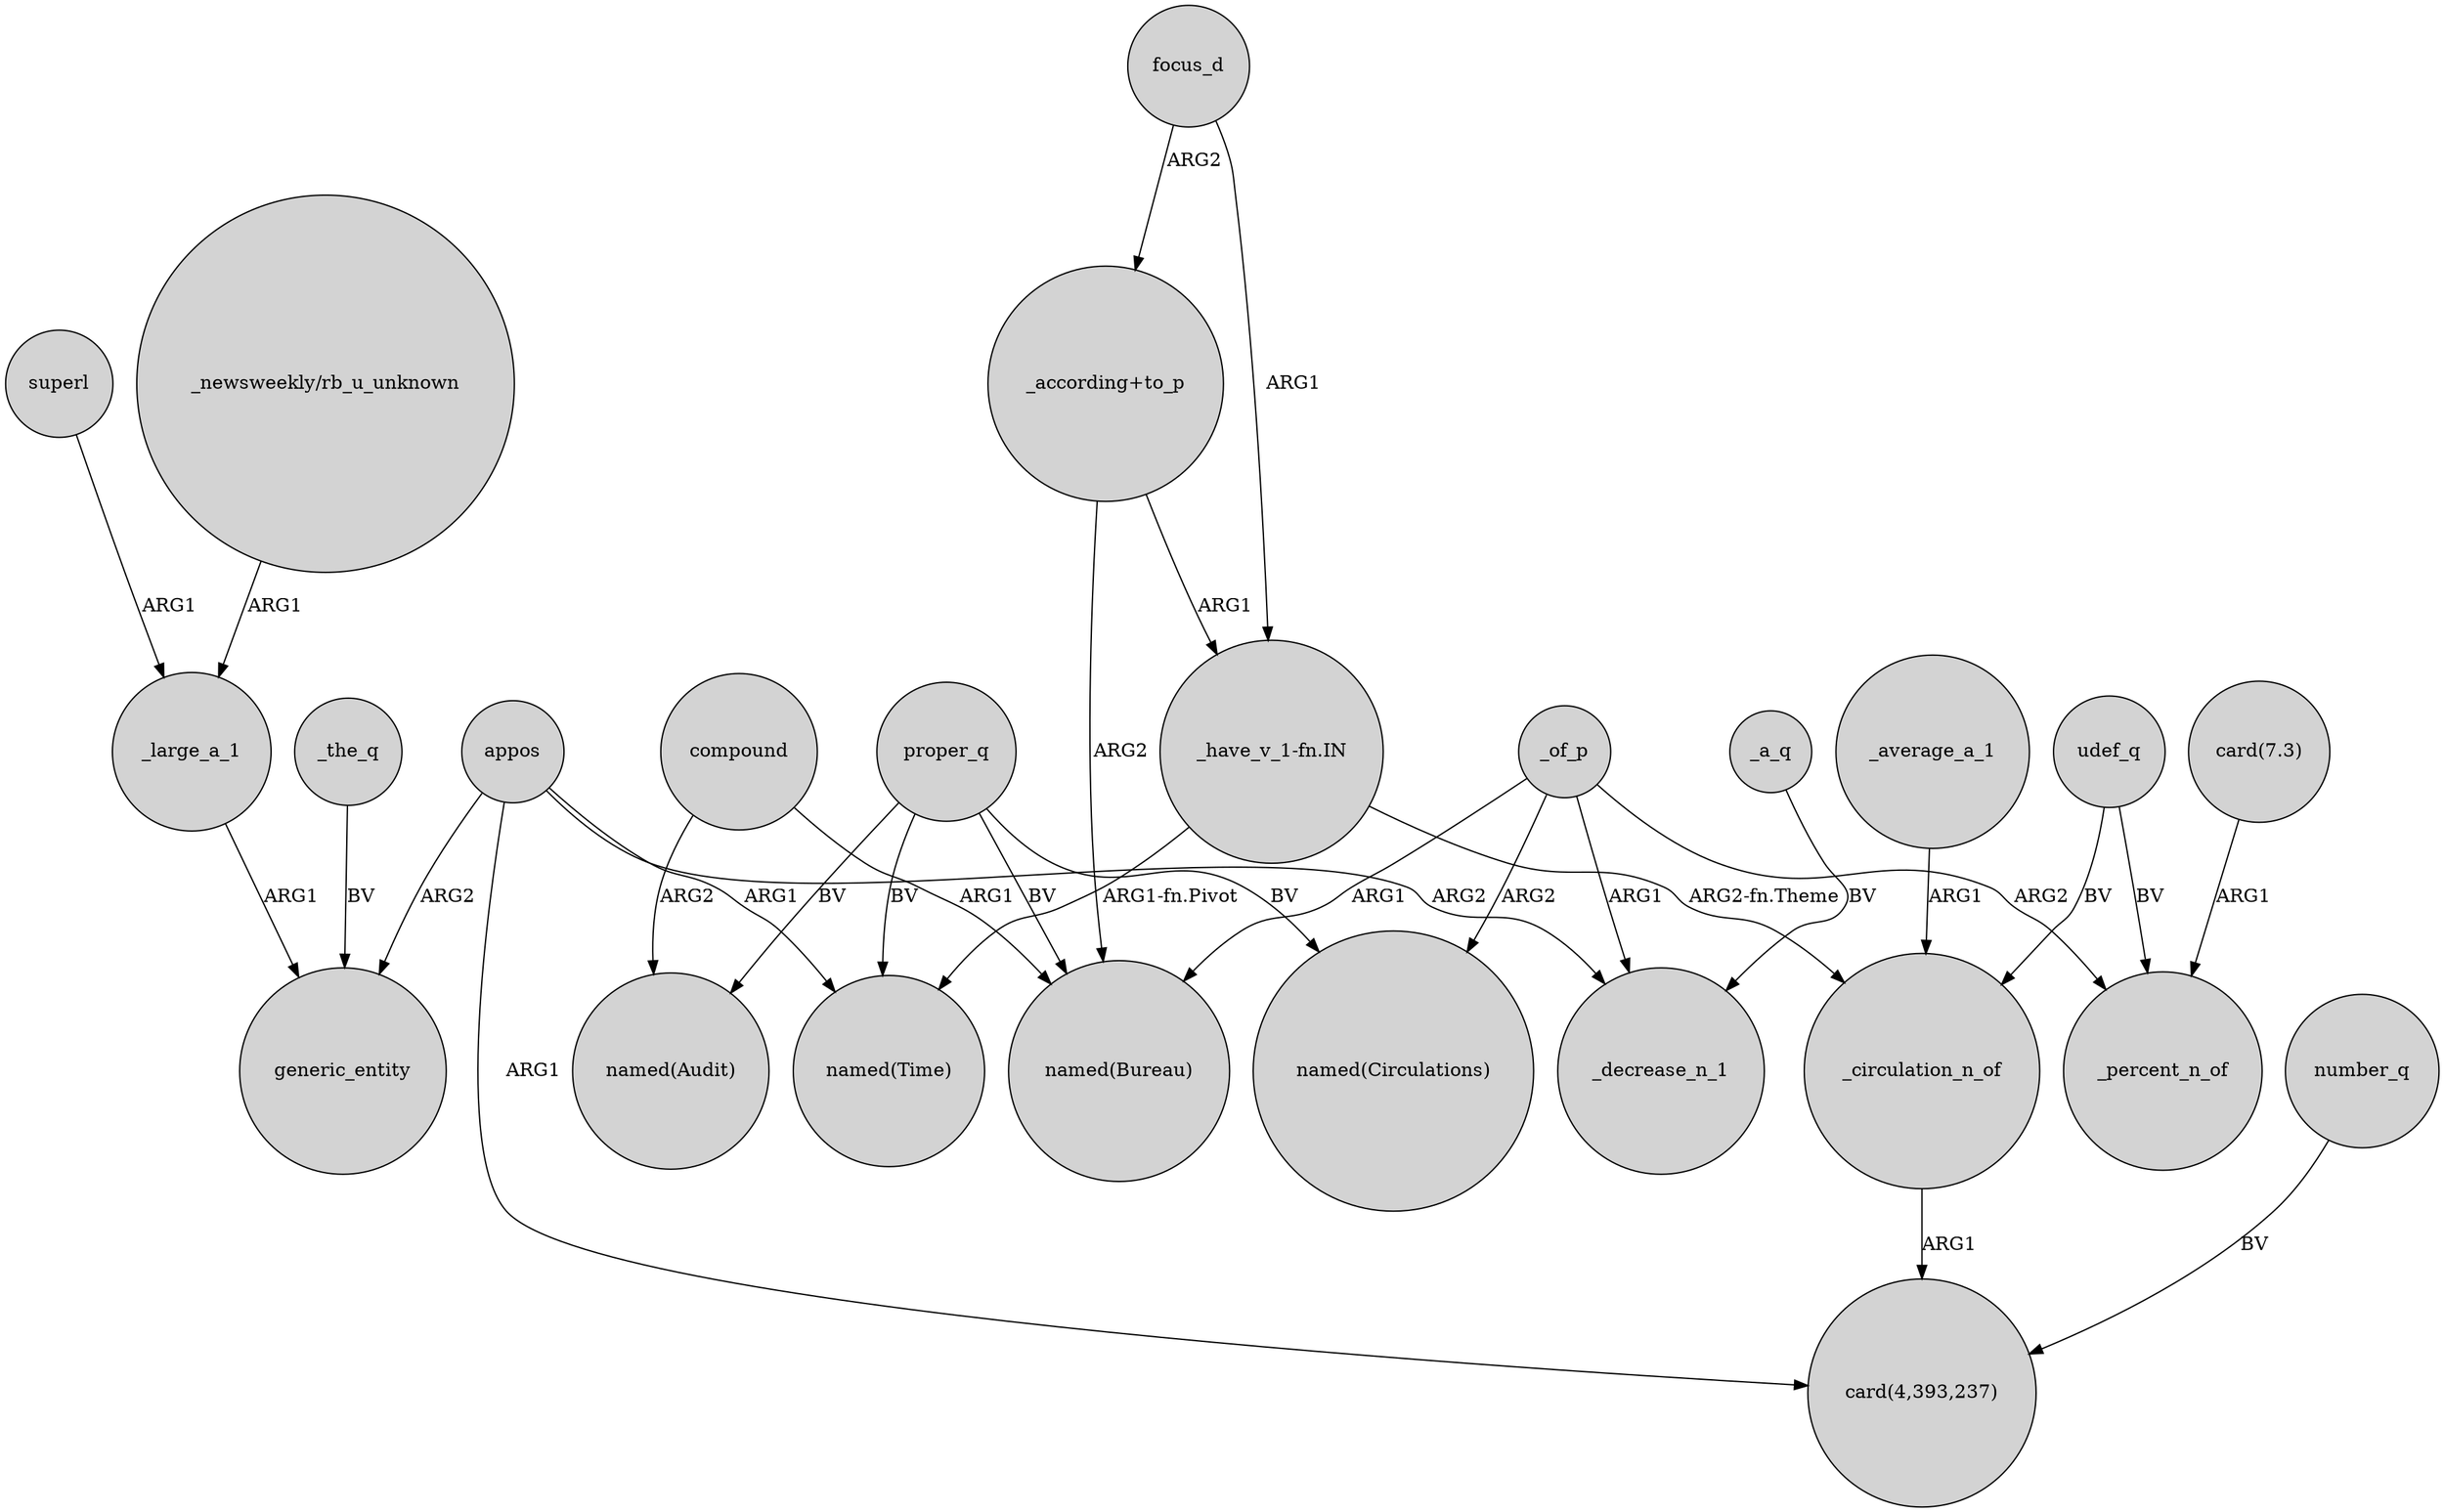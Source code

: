 digraph {
	node [shape=circle style=filled]
	focus_d -> "_have_v_1-fn.IN" [label=ARG1]
	superl -> _large_a_1 [label=ARG1]
	_the_q -> generic_entity [label=BV]
	_circulation_n_of -> "card(4,393,237)" [label=ARG1]
	"_have_v_1-fn.IN" -> "named(Time)" [label="ARG1-fn.Pivot"]
	_average_a_1 -> _circulation_n_of [label=ARG1]
	_a_q -> _decrease_n_1 [label=BV]
	appos -> "card(4,393,237)" [label=ARG1]
	_of_p -> _decrease_n_1 [label=ARG1]
	appos -> "named(Time)" [label=ARG1]
	compound -> "named(Audit)" [label=ARG2]
	proper_q -> "named(Bureau)" [label=BV]
	appos -> generic_entity [label=ARG2]
	udef_q -> _circulation_n_of [label=BV]
	"_according+to_p" -> "named(Bureau)" [label=ARG2]
	proper_q -> "named(Audit)" [label=BV]
	_of_p -> "named(Circulations)" [label=ARG2]
	_of_p -> _percent_n_of [label=ARG2]
	"_according+to_p" -> "_have_v_1-fn.IN" [label=ARG1]
	_large_a_1 -> generic_entity [label=ARG1]
	_of_p -> "named(Bureau)" [label=ARG1]
	number_q -> "card(4,393,237)" [label=BV]
	focus_d -> "_according+to_p" [label=ARG2]
	appos -> _decrease_n_1 [label=ARG2]
	compound -> "named(Bureau)" [label=ARG1]
	proper_q -> "named(Time)" [label=BV]
	"card(7.3)" -> _percent_n_of [label=ARG1]
	udef_q -> _percent_n_of [label=BV]
	proper_q -> "named(Circulations)" [label=BV]
	"_newsweekly/rb_u_unknown" -> _large_a_1 [label=ARG1]
	"_have_v_1-fn.IN" -> _circulation_n_of [label="ARG2-fn.Theme"]
}
